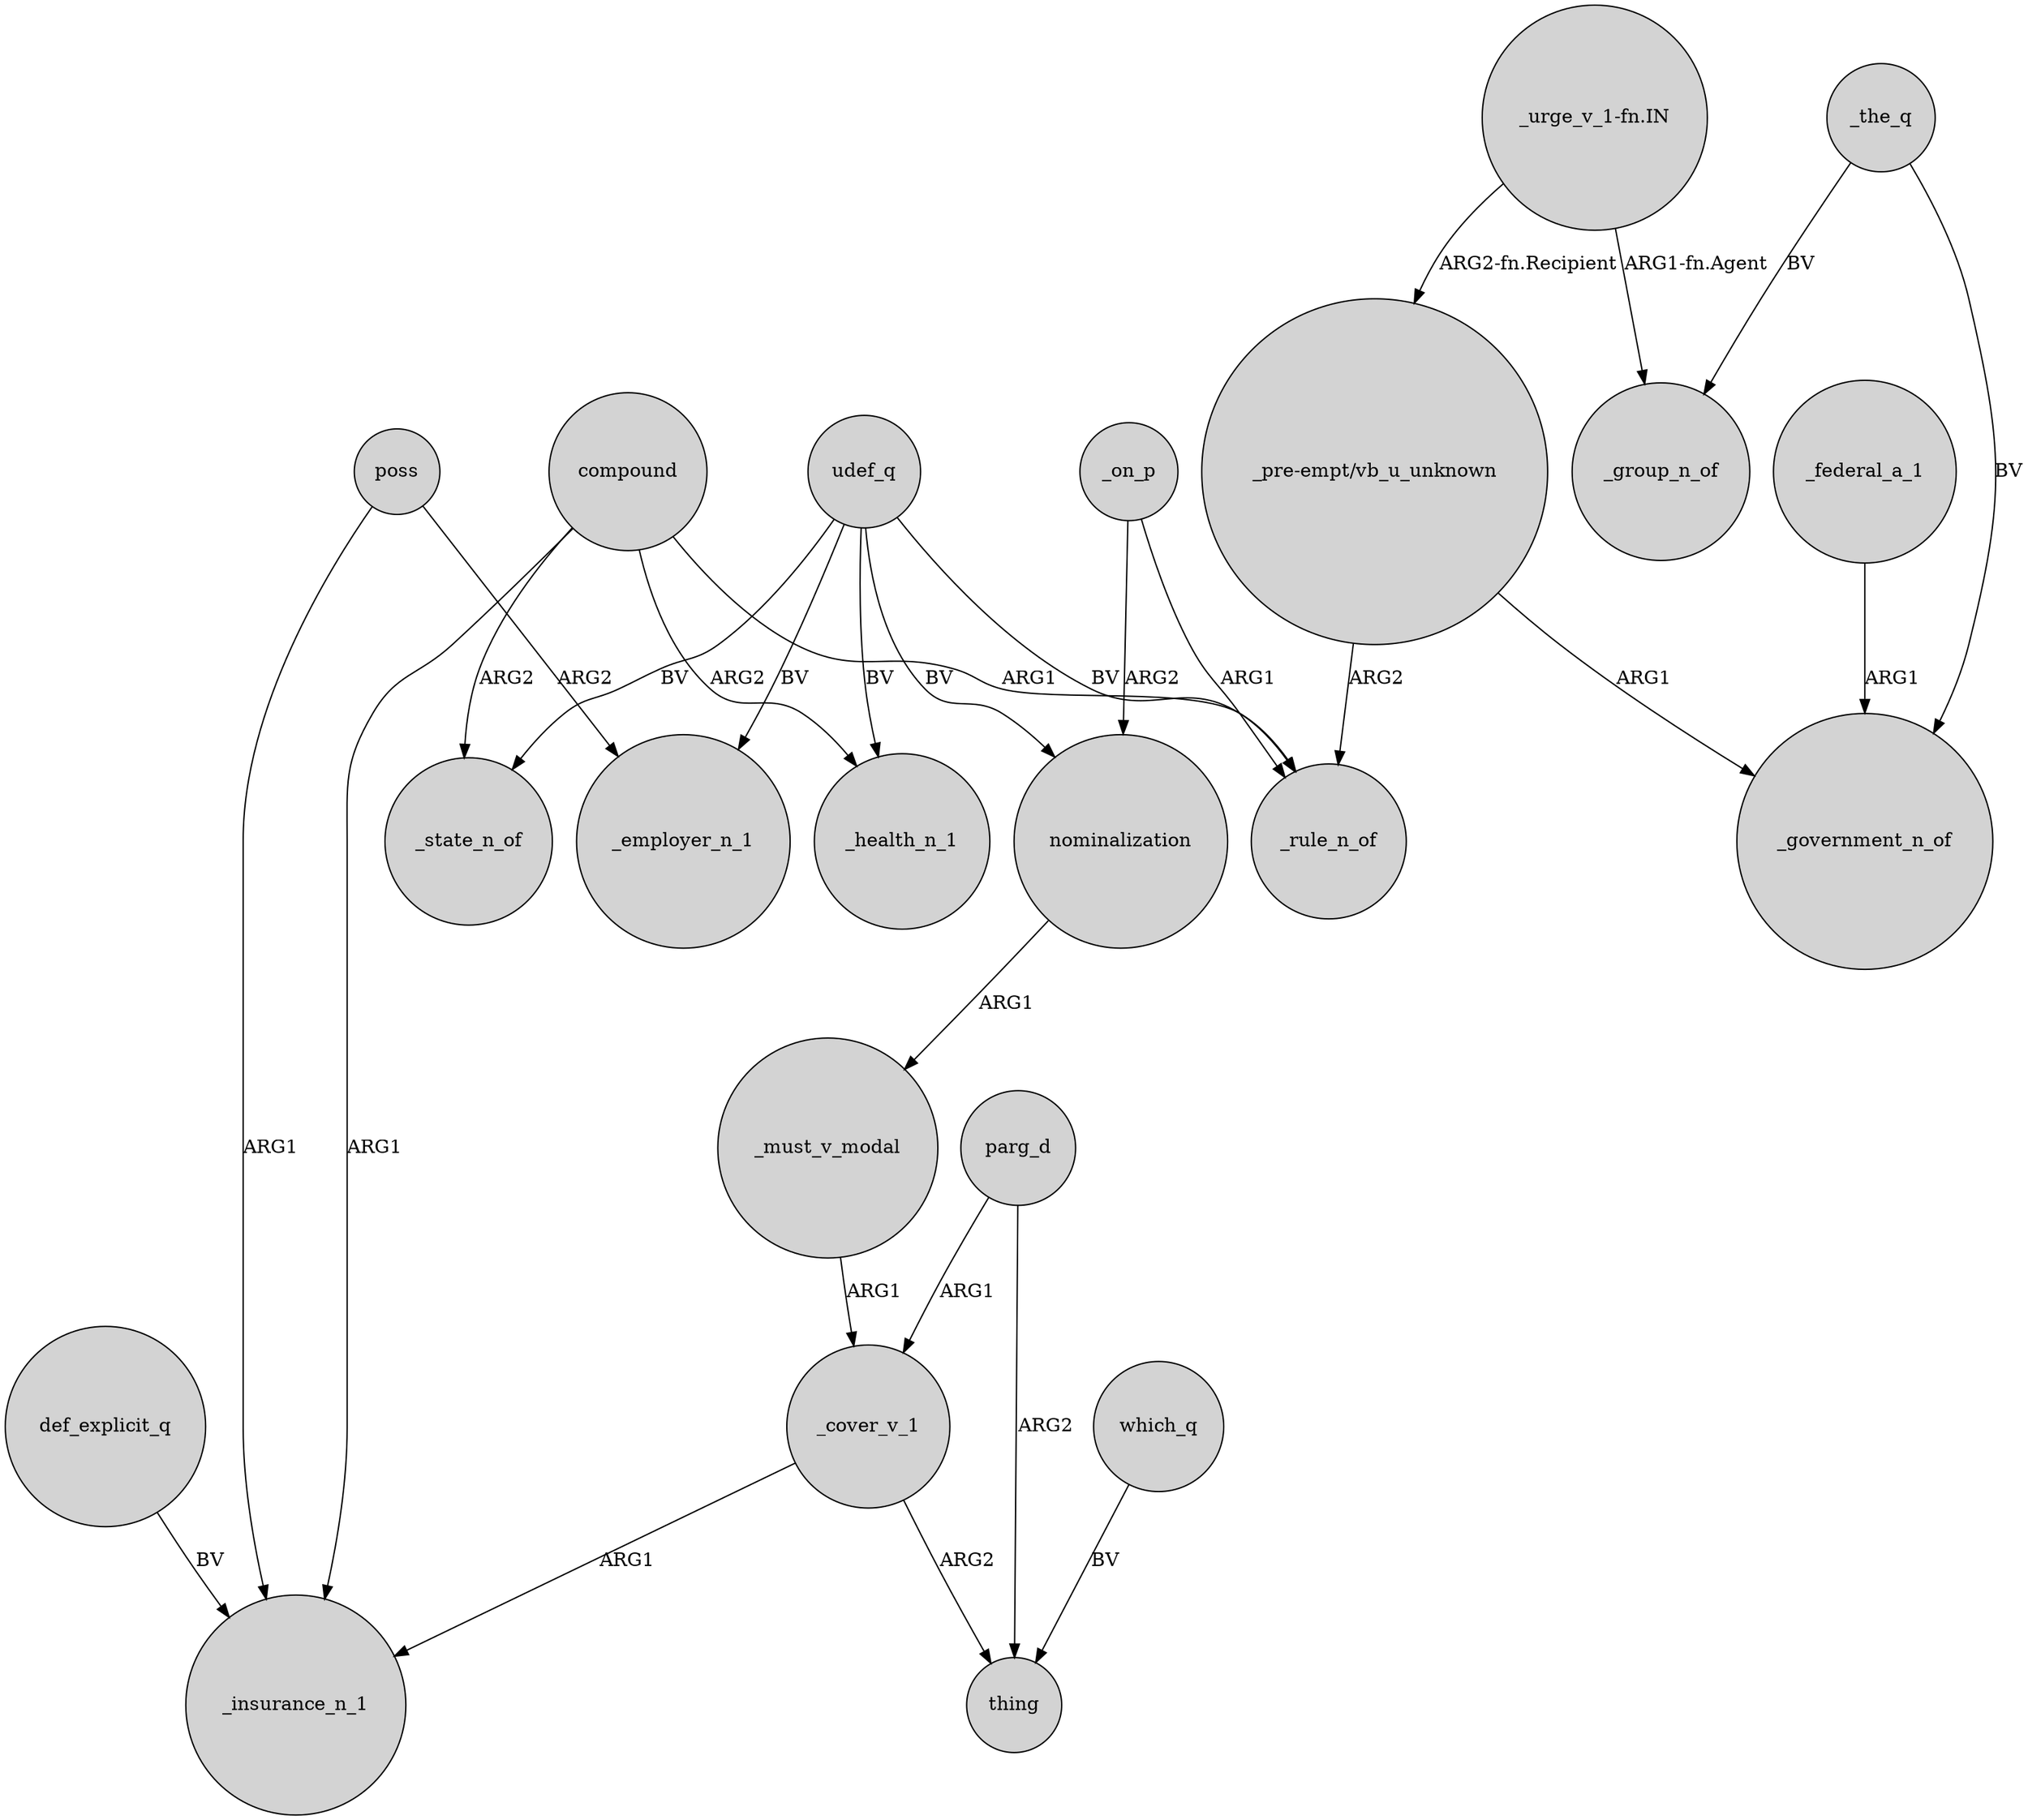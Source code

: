 digraph {
	node [shape=circle style=filled]
	udef_q -> _rule_n_of [label=BV]
	compound -> _insurance_n_1 [label=ARG1]
	def_explicit_q -> _insurance_n_1 [label=BV]
	poss -> _employer_n_1 [label=ARG2]
	"_pre-empt/vb_u_unknown" -> _rule_n_of [label=ARG2]
	_cover_v_1 -> thing [label=ARG2]
	compound -> _rule_n_of [label=ARG1]
	parg_d -> thing [label=ARG2]
	_on_p -> nominalization [label=ARG2]
	udef_q -> _state_n_of [label=BV]
	compound -> _state_n_of [label=ARG2]
	_cover_v_1 -> _insurance_n_1 [label=ARG1]
	_the_q -> _group_n_of [label=BV]
	_federal_a_1 -> _government_n_of [label=ARG1]
	nominalization -> _must_v_modal [label=ARG1]
	"_urge_v_1-fn.IN" -> "_pre-empt/vb_u_unknown" [label="ARG2-fn.Recipient"]
	_must_v_modal -> _cover_v_1 [label=ARG1]
	compound -> _health_n_1 [label=ARG2]
	udef_q -> _health_n_1 [label=BV]
	_on_p -> _rule_n_of [label=ARG1]
	poss -> _insurance_n_1 [label=ARG1]
	udef_q -> nominalization [label=BV]
	_the_q -> _government_n_of [label=BV]
	parg_d -> _cover_v_1 [label=ARG1]
	udef_q -> _employer_n_1 [label=BV]
	"_pre-empt/vb_u_unknown" -> _government_n_of [label=ARG1]
	"_urge_v_1-fn.IN" -> _group_n_of [label="ARG1-fn.Agent"]
	which_q -> thing [label=BV]
}

